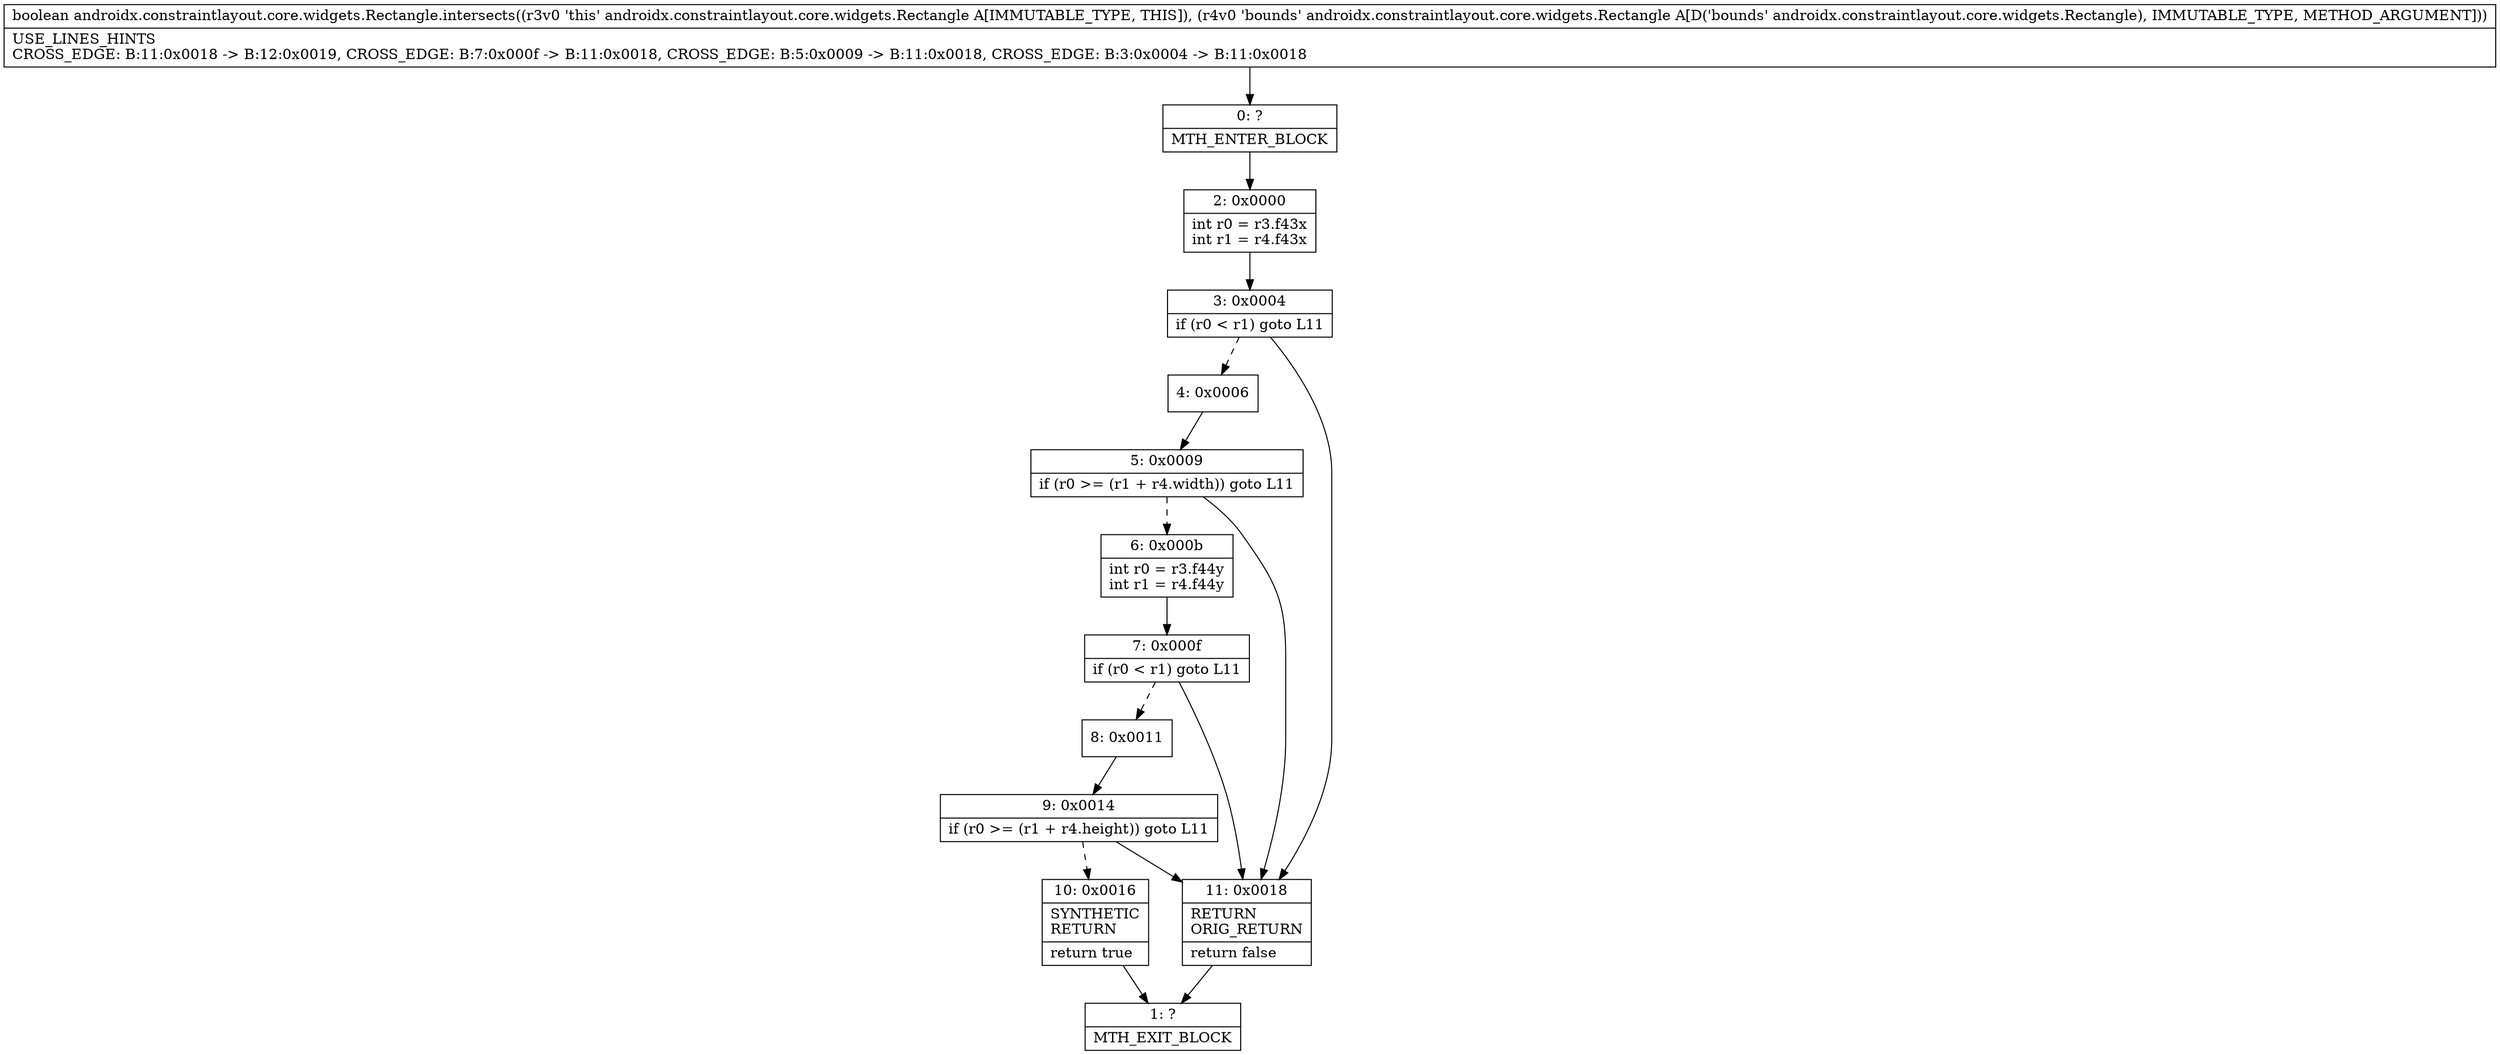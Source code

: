 digraph "CFG forandroidx.constraintlayout.core.widgets.Rectangle.intersects(Landroidx\/constraintlayout\/core\/widgets\/Rectangle;)Z" {
Node_0 [shape=record,label="{0\:\ ?|MTH_ENTER_BLOCK\l}"];
Node_2 [shape=record,label="{2\:\ 0x0000|int r0 = r3.f43x\lint r1 = r4.f43x\l}"];
Node_3 [shape=record,label="{3\:\ 0x0004|if (r0 \< r1) goto L11\l}"];
Node_4 [shape=record,label="{4\:\ 0x0006}"];
Node_5 [shape=record,label="{5\:\ 0x0009|if (r0 \>= (r1 + r4.width)) goto L11\l}"];
Node_6 [shape=record,label="{6\:\ 0x000b|int r0 = r3.f44y\lint r1 = r4.f44y\l}"];
Node_7 [shape=record,label="{7\:\ 0x000f|if (r0 \< r1) goto L11\l}"];
Node_8 [shape=record,label="{8\:\ 0x0011}"];
Node_9 [shape=record,label="{9\:\ 0x0014|if (r0 \>= (r1 + r4.height)) goto L11\l}"];
Node_10 [shape=record,label="{10\:\ 0x0016|SYNTHETIC\lRETURN\l|return true\l}"];
Node_1 [shape=record,label="{1\:\ ?|MTH_EXIT_BLOCK\l}"];
Node_11 [shape=record,label="{11\:\ 0x0018|RETURN\lORIG_RETURN\l|return false\l}"];
MethodNode[shape=record,label="{boolean androidx.constraintlayout.core.widgets.Rectangle.intersects((r3v0 'this' androidx.constraintlayout.core.widgets.Rectangle A[IMMUTABLE_TYPE, THIS]), (r4v0 'bounds' androidx.constraintlayout.core.widgets.Rectangle A[D('bounds' androidx.constraintlayout.core.widgets.Rectangle), IMMUTABLE_TYPE, METHOD_ARGUMENT]))  | USE_LINES_HINTS\lCROSS_EDGE: B:11:0x0018 \-\> B:12:0x0019, CROSS_EDGE: B:7:0x000f \-\> B:11:0x0018, CROSS_EDGE: B:5:0x0009 \-\> B:11:0x0018, CROSS_EDGE: B:3:0x0004 \-\> B:11:0x0018\l}"];
MethodNode -> Node_0;Node_0 -> Node_2;
Node_2 -> Node_3;
Node_3 -> Node_4[style=dashed];
Node_3 -> Node_11;
Node_4 -> Node_5;
Node_5 -> Node_6[style=dashed];
Node_5 -> Node_11;
Node_6 -> Node_7;
Node_7 -> Node_8[style=dashed];
Node_7 -> Node_11;
Node_8 -> Node_9;
Node_9 -> Node_10[style=dashed];
Node_9 -> Node_11;
Node_10 -> Node_1;
Node_11 -> Node_1;
}

